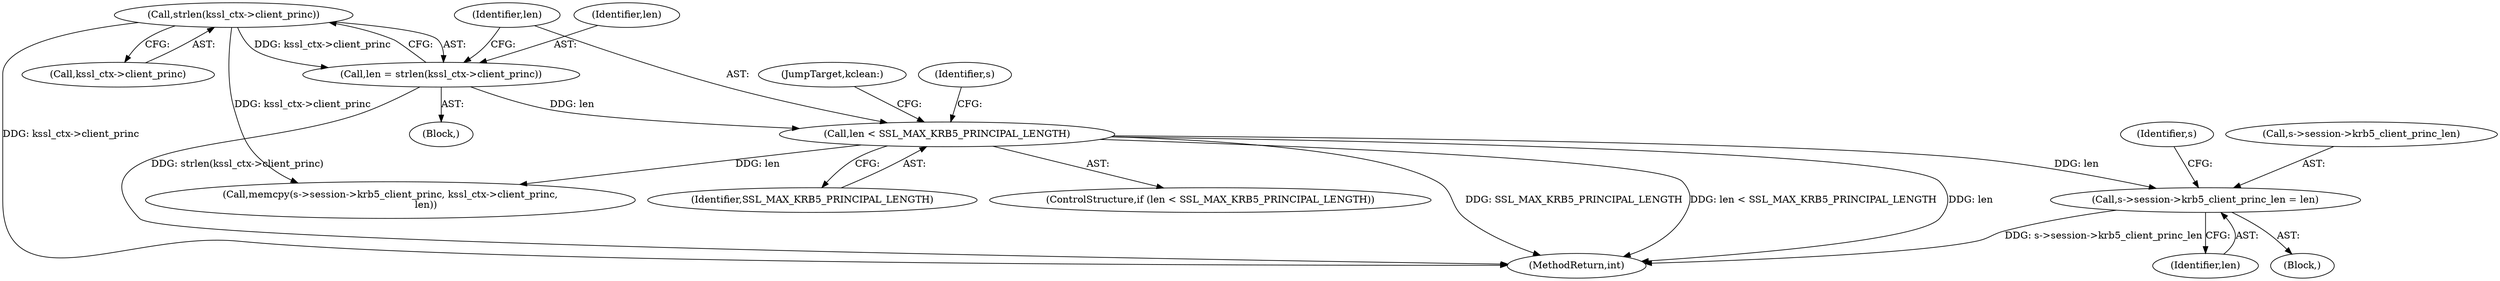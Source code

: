 digraph "0_openssl_3c66a669dfc7b3792f7af0758ea26fe8502ce70c@pointer" {
"1001220" [label="(Call,s->session->krb5_client_princ_len = len)"];
"1001216" [label="(Call,len < SSL_MAX_KRB5_PRINCIPAL_LENGTH)"];
"1001209" [label="(Call,len = strlen(kssl_ctx->client_princ))"];
"1001211" [label="(Call,strlen(kssl_ctx->client_princ))"];
"1001215" [label="(ControlStructure,if (len < SSL_MAX_KRB5_PRINCIPAL_LENGTH))"];
"1001237" [label="(JumpTarget,kclean:)"];
"1001219" [label="(Block,)"];
"1001207" [label="(Block,)"];
"1001230" [label="(Identifier,s)"];
"1001211" [label="(Call,strlen(kssl_ctx->client_princ))"];
"1001226" [label="(Identifier,len)"];
"1001217" [label="(Identifier,len)"];
"1001223" [label="(Identifier,s)"];
"1001209" [label="(Call,len = strlen(kssl_ctx->client_princ))"];
"1001220" [label="(Call,s->session->krb5_client_princ_len = len)"];
"1001216" [label="(Call,len < SSL_MAX_KRB5_PRINCIPAL_LENGTH)"];
"1002163" [label="(MethodReturn,int)"];
"1001218" [label="(Identifier,SSL_MAX_KRB5_PRINCIPAL_LENGTH)"];
"1001221" [label="(Call,s->session->krb5_client_princ_len)"];
"1001212" [label="(Call,kssl_ctx->client_princ)"];
"1001227" [label="(Call,memcpy(s->session->krb5_client_princ, kssl_ctx->client_princ,\n                       len))"];
"1001210" [label="(Identifier,len)"];
"1001220" -> "1001219"  [label="AST: "];
"1001220" -> "1001226"  [label="CFG: "];
"1001221" -> "1001220"  [label="AST: "];
"1001226" -> "1001220"  [label="AST: "];
"1001230" -> "1001220"  [label="CFG: "];
"1001220" -> "1002163"  [label="DDG: s->session->krb5_client_princ_len"];
"1001216" -> "1001220"  [label="DDG: len"];
"1001216" -> "1001215"  [label="AST: "];
"1001216" -> "1001218"  [label="CFG: "];
"1001217" -> "1001216"  [label="AST: "];
"1001218" -> "1001216"  [label="AST: "];
"1001223" -> "1001216"  [label="CFG: "];
"1001237" -> "1001216"  [label="CFG: "];
"1001216" -> "1002163"  [label="DDG: SSL_MAX_KRB5_PRINCIPAL_LENGTH"];
"1001216" -> "1002163"  [label="DDG: len < SSL_MAX_KRB5_PRINCIPAL_LENGTH"];
"1001216" -> "1002163"  [label="DDG: len"];
"1001209" -> "1001216"  [label="DDG: len"];
"1001216" -> "1001227"  [label="DDG: len"];
"1001209" -> "1001207"  [label="AST: "];
"1001209" -> "1001211"  [label="CFG: "];
"1001210" -> "1001209"  [label="AST: "];
"1001211" -> "1001209"  [label="AST: "];
"1001217" -> "1001209"  [label="CFG: "];
"1001209" -> "1002163"  [label="DDG: strlen(kssl_ctx->client_princ)"];
"1001211" -> "1001209"  [label="DDG: kssl_ctx->client_princ"];
"1001211" -> "1001212"  [label="CFG: "];
"1001212" -> "1001211"  [label="AST: "];
"1001211" -> "1002163"  [label="DDG: kssl_ctx->client_princ"];
"1001211" -> "1001227"  [label="DDG: kssl_ctx->client_princ"];
}

